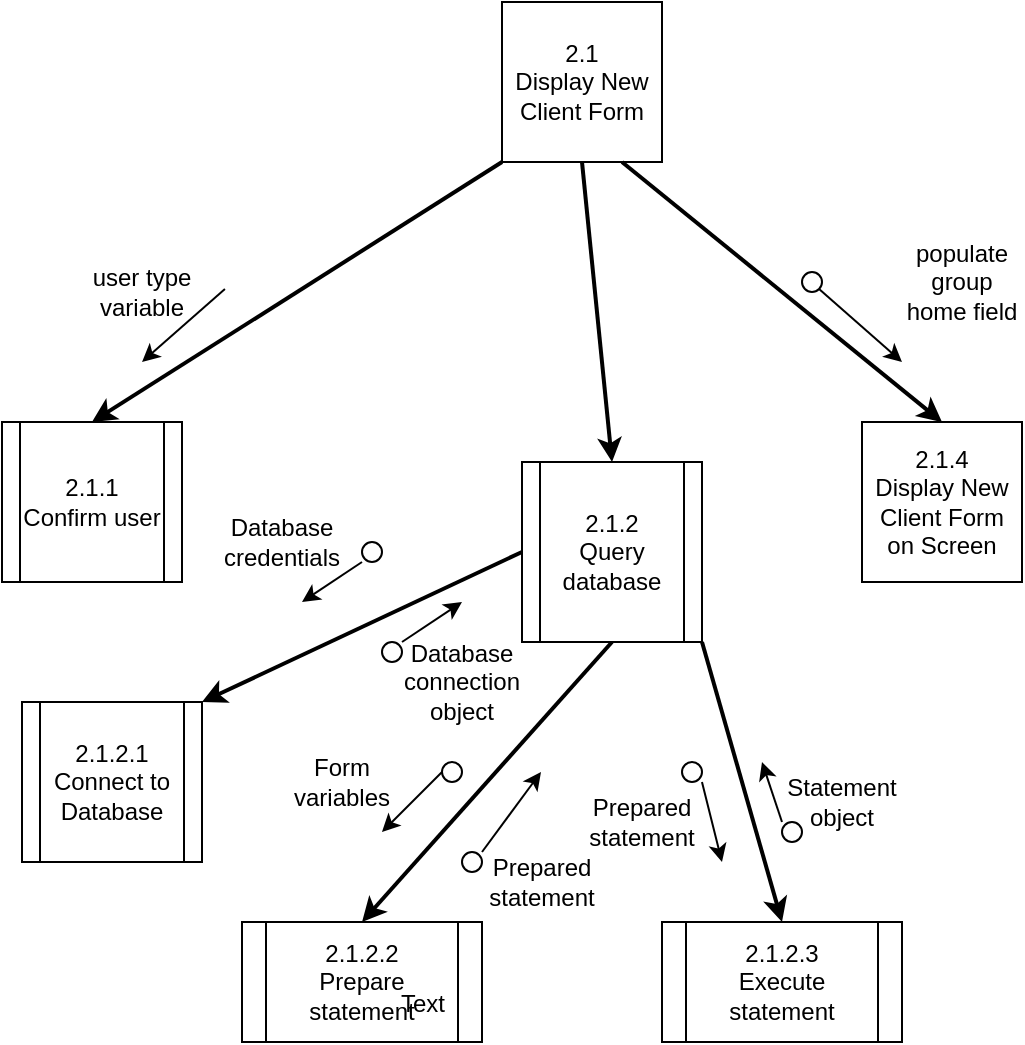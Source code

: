 <mxfile version="12.7.0" type="github" pages="2">
  <diagram id="vJPUer5MD2CjxXL3Lmdu" name="2.1: Display New Client Form">
    <mxGraphModel dx="1038" dy="531" grid="1" gridSize="10" guides="1" tooltips="1" connect="1" arrows="1" fold="1" page="1" pageScale="1" pageWidth="850" pageHeight="1100" math="0" shadow="0">
      <root>
        <mxCell id="0"/>
        <mxCell id="1" parent="0"/>
        <mxCell id="J3k24d4XHYHLtLyoWLFU-1" value="2.1&lt;br&gt;Display New Client Form" style="whiteSpace=wrap;html=1;aspect=fixed;" parent="1" vertex="1">
          <mxGeometry x="350" y="50" width="80" height="80" as="geometry"/>
        </mxCell>
        <mxCell id="J3k24d4XHYHLtLyoWLFU-3" value="2.1.4&lt;br&gt;Display New Client Form on Screen" style="whiteSpace=wrap;html=1;aspect=fixed;" parent="1" vertex="1">
          <mxGeometry x="530" y="260" width="80" height="80" as="geometry"/>
        </mxCell>
        <mxCell id="J3k24d4XHYHLtLyoWLFU-5" value="" style="endArrow=classic;html=1;exitX=0.75;exitY=1;exitDx=0;exitDy=0;strokeWidth=2;entryX=0.5;entryY=0;entryDx=0;entryDy=0;" parent="1" source="J3k24d4XHYHLtLyoWLFU-1" target="J3k24d4XHYHLtLyoWLFU-3" edge="1">
          <mxGeometry width="50" height="50" relative="1" as="geometry">
            <mxPoint x="490" y="220" as="sourcePoint"/>
            <mxPoint x="515" y="250" as="targetPoint"/>
          </mxGeometry>
        </mxCell>
        <mxCell id="J3k24d4XHYHLtLyoWLFU-25" value="" style="endArrow=classic;html=1;strokeWidth=2;entryX=0.5;entryY=0;entryDx=0;entryDy=0;exitX=0.5;exitY=1;exitDx=0;exitDy=0;" parent="1" source="J3k24d4XHYHLtLyoWLFU-1" target="Cp5R7-CdIcK5XXqbTRLu-29" edge="1">
          <mxGeometry width="50" height="50" relative="1" as="geometry">
            <mxPoint x="307.5" y="130" as="sourcePoint"/>
            <mxPoint x="265" y="260" as="targetPoint"/>
          </mxGeometry>
        </mxCell>
        <mxCell id="L90MoupS-Xo4SK0wd8p--1" value="2.1.1&lt;br&gt;Confirm user" style="shape=process;whiteSpace=wrap;html=1;backgroundOutline=1;" parent="1" vertex="1">
          <mxGeometry x="100" y="260" width="90" height="80" as="geometry"/>
        </mxCell>
        <mxCell id="L90MoupS-Xo4SK0wd8p--2" value="" style="endArrow=classic;html=1;strokeWidth=2;entryX=0.5;entryY=0;entryDx=0;entryDy=0;exitX=0;exitY=1;exitDx=0;exitDy=0;" parent="1" source="J3k24d4XHYHLtLyoWLFU-1" target="L90MoupS-Xo4SK0wd8p--1" edge="1">
          <mxGeometry width="50" height="50" relative="1" as="geometry">
            <mxPoint x="350" y="130" as="sourcePoint"/>
            <mxPoint x="405" y="250" as="targetPoint"/>
          </mxGeometry>
        </mxCell>
        <mxCell id="FfGg4vnx21Kcao45wOE4-1" value="" style="endArrow=classic;html=1;exitX=0;exitY=1;exitDx=0;exitDy=0;" parent="1" edge="1">
          <mxGeometry width="50" height="50" relative="1" as="geometry">
            <mxPoint x="211.464" y="193.536" as="sourcePoint"/>
            <mxPoint x="170" y="230" as="targetPoint"/>
          </mxGeometry>
        </mxCell>
        <mxCell id="FfGg4vnx21Kcao45wOE4-9" value="user type variable" style="text;html=1;strokeColor=none;fillColor=none;align=center;verticalAlign=middle;whiteSpace=wrap;rounded=0;" parent="1" vertex="1">
          <mxGeometry x="140" y="185" width="60" height="20" as="geometry"/>
        </mxCell>
        <mxCell id="U_SsDiiy-FIiLgF1zl7--3" value="" style="endArrow=classic;html=1;exitX=1;exitY=1;exitDx=0;exitDy=0;" parent="1" source="U_SsDiiy-FIiLgF1zl7--4" edge="1">
          <mxGeometry width="50" height="50" relative="1" as="geometry">
            <mxPoint x="460" y="180" as="sourcePoint"/>
            <mxPoint x="550" y="230" as="targetPoint"/>
          </mxGeometry>
        </mxCell>
        <mxCell id="U_SsDiiy-FIiLgF1zl7--4" value="" style="ellipse;whiteSpace=wrap;html=1;aspect=fixed;fillColor=#FFFFFF;" parent="1" vertex="1">
          <mxGeometry x="500" y="185" width="10" height="10" as="geometry"/>
        </mxCell>
        <mxCell id="U_SsDiiy-FIiLgF1zl7--6" value="populate group home field" style="text;html=1;strokeColor=none;fillColor=none;align=center;verticalAlign=middle;whiteSpace=wrap;rounded=0;" parent="1" vertex="1">
          <mxGeometry x="550" y="180" width="60" height="20" as="geometry"/>
        </mxCell>
        <mxCell id="Cp5R7-CdIcK5XXqbTRLu-27" value="" style="endArrow=classic;html=1;" edge="1" parent="1">
          <mxGeometry width="50" height="50" relative="1" as="geometry">
            <mxPoint x="180" y="535" as="sourcePoint"/>
            <mxPoint x="180" y="535" as="targetPoint"/>
          </mxGeometry>
        </mxCell>
        <mxCell id="Cp5R7-CdIcK5XXqbTRLu-28" value="" style="endArrow=classic;html=1;strokeWidth=2;entryX=0.5;entryY=0;entryDx=0;entryDy=0;exitX=0.5;exitY=1;exitDx=0;exitDy=0;" edge="1" parent="1" source="Cp5R7-CdIcK5XXqbTRLu-29" target="Cp5R7-CdIcK5XXqbTRLu-43">
          <mxGeometry width="50" height="50" relative="1" as="geometry">
            <mxPoint x="395" y="370" as="sourcePoint"/>
            <mxPoint x="500" y="462.5" as="targetPoint"/>
          </mxGeometry>
        </mxCell>
        <mxCell id="Cp5R7-CdIcK5XXqbTRLu-29" value="2.1.2&lt;br&gt;Query database" style="shape=process;whiteSpace=wrap;html=1;backgroundOutline=1;" vertex="1" parent="1">
          <mxGeometry x="360" y="280" width="90" height="90" as="geometry"/>
        </mxCell>
        <mxCell id="Cp5R7-CdIcK5XXqbTRLu-30" value="2.1.2.1&lt;br&gt;Connect to Database" style="shape=process;whiteSpace=wrap;html=1;backgroundOutline=1;" vertex="1" parent="1">
          <mxGeometry x="110" y="400" width="90" height="80" as="geometry"/>
        </mxCell>
        <mxCell id="Cp5R7-CdIcK5XXqbTRLu-31" value="" style="endArrow=classic;html=1;strokeWidth=2;exitX=0;exitY=0.5;exitDx=0;exitDy=0;entryX=1;entryY=0;entryDx=0;entryDy=0;" edge="1" parent="1" source="Cp5R7-CdIcK5XXqbTRLu-29" target="Cp5R7-CdIcK5XXqbTRLu-30">
          <mxGeometry width="50" height="50" relative="1" as="geometry">
            <mxPoint x="147.5" y="170" as="sourcePoint"/>
            <mxPoint x="195" y="260" as="targetPoint"/>
          </mxGeometry>
        </mxCell>
        <mxCell id="Cp5R7-CdIcK5XXqbTRLu-32" value="" style="ellipse;whiteSpace=wrap;html=1;aspect=fixed;" vertex="1" parent="1">
          <mxGeometry x="440" y="430" width="10" height="10" as="geometry"/>
        </mxCell>
        <mxCell id="Cp5R7-CdIcK5XXqbTRLu-33" value="" style="ellipse;whiteSpace=wrap;html=1;aspect=fixed;" vertex="1" parent="1">
          <mxGeometry x="490" y="460" width="10" height="10" as="geometry"/>
        </mxCell>
        <mxCell id="Cp5R7-CdIcK5XXqbTRLu-34" value="" style="ellipse;whiteSpace=wrap;html=1;aspect=fixed;" vertex="1" parent="1">
          <mxGeometry x="320" y="430" width="10" height="10" as="geometry"/>
        </mxCell>
        <mxCell id="Cp5R7-CdIcK5XXqbTRLu-35" value="" style="ellipse;whiteSpace=wrap;html=1;aspect=fixed;" vertex="1" parent="1">
          <mxGeometry x="330" y="475" width="10" height="10" as="geometry"/>
        </mxCell>
        <mxCell id="Cp5R7-CdIcK5XXqbTRLu-36" value="" style="ellipse;whiteSpace=wrap;html=1;aspect=fixed;" vertex="1" parent="1">
          <mxGeometry x="290" y="370" width="10" height="10" as="geometry"/>
        </mxCell>
        <mxCell id="Cp5R7-CdIcK5XXqbTRLu-37" value="" style="ellipse;whiteSpace=wrap;html=1;aspect=fixed;" vertex="1" parent="1">
          <mxGeometry x="280" y="320" width="10" height="10" as="geometry"/>
        </mxCell>
        <mxCell id="Cp5R7-CdIcK5XXqbTRLu-38" value="Database credentials" style="text;html=1;strokeColor=none;fillColor=none;align=center;verticalAlign=middle;whiteSpace=wrap;rounded=0;" vertex="1" parent="1">
          <mxGeometry x="220" y="310" width="40" height="20" as="geometry"/>
        </mxCell>
        <mxCell id="Cp5R7-CdIcK5XXqbTRLu-39" value="" style="endArrow=classic;html=1;" edge="1" parent="1">
          <mxGeometry width="50" height="50" relative="1" as="geometry">
            <mxPoint x="280" y="330" as="sourcePoint"/>
            <mxPoint x="250" y="350" as="targetPoint"/>
          </mxGeometry>
        </mxCell>
        <mxCell id="Cp5R7-CdIcK5XXqbTRLu-40" value="" style="endArrow=classic;html=1;" edge="1" parent="1">
          <mxGeometry width="50" height="50" relative="1" as="geometry">
            <mxPoint x="300" y="370" as="sourcePoint"/>
            <mxPoint x="330" y="350" as="targetPoint"/>
          </mxGeometry>
        </mxCell>
        <mxCell id="Cp5R7-CdIcK5XXqbTRLu-41" value="Database connection object" style="text;html=1;strokeColor=none;fillColor=none;align=center;verticalAlign=middle;whiteSpace=wrap;rounded=0;" vertex="1" parent="1">
          <mxGeometry x="310" y="380" width="40" height="20" as="geometry"/>
        </mxCell>
        <mxCell id="Cp5R7-CdIcK5XXqbTRLu-42" value="" style="endArrow=classic;html=1;" edge="1" parent="1">
          <mxGeometry width="50" height="50" relative="1" as="geometry">
            <mxPoint x="340" y="475" as="sourcePoint"/>
            <mxPoint x="369.5" y="435" as="targetPoint"/>
          </mxGeometry>
        </mxCell>
        <mxCell id="Cp5R7-CdIcK5XXqbTRLu-43" value="2.1.2.2&lt;br&gt;Prepare statement" style="shape=process;whiteSpace=wrap;html=1;backgroundOutline=1;" vertex="1" parent="1">
          <mxGeometry x="220" y="510" width="120" height="60" as="geometry"/>
        </mxCell>
        <mxCell id="Cp5R7-CdIcK5XXqbTRLu-44" value="2.1.2.3&lt;br&gt;Execute statement" style="shape=process;whiteSpace=wrap;html=1;backgroundOutline=1;" vertex="1" parent="1">
          <mxGeometry x="430" y="510" width="120" height="60" as="geometry"/>
        </mxCell>
        <mxCell id="Cp5R7-CdIcK5XXqbTRLu-45" value="" style="endArrow=classic;html=1;" edge="1" parent="1">
          <mxGeometry width="50" height="50" relative="1" as="geometry">
            <mxPoint x="320" y="435" as="sourcePoint"/>
            <mxPoint x="290" y="465" as="targetPoint"/>
          </mxGeometry>
        </mxCell>
        <mxCell id="Cp5R7-CdIcK5XXqbTRLu-46" value="" style="endArrow=classic;html=1;exitX=1;exitY=1;exitDx=0;exitDy=0;entryX=0.5;entryY=0;entryDx=0;entryDy=0;strokeWidth=2;" edge="1" parent="1" source="Cp5R7-CdIcK5XXqbTRLu-29" target="Cp5R7-CdIcK5XXqbTRLu-44">
          <mxGeometry width="50" height="50" relative="1" as="geometry">
            <mxPoint x="460" y="480" as="sourcePoint"/>
            <mxPoint x="510" y="430" as="targetPoint"/>
          </mxGeometry>
        </mxCell>
        <mxCell id="Cp5R7-CdIcK5XXqbTRLu-47" value="" style="endArrow=classic;html=1;" edge="1" parent="1">
          <mxGeometry width="50" height="50" relative="1" as="geometry">
            <mxPoint x="450" y="440" as="sourcePoint"/>
            <mxPoint x="460" y="480" as="targetPoint"/>
          </mxGeometry>
        </mxCell>
        <mxCell id="Cp5R7-CdIcK5XXqbTRLu-48" value="" style="endArrow=classic;html=1;" edge="1" parent="1">
          <mxGeometry width="50" height="50" relative="1" as="geometry">
            <mxPoint x="490" y="460" as="sourcePoint"/>
            <mxPoint x="480" y="430" as="targetPoint"/>
          </mxGeometry>
        </mxCell>
        <mxCell id="Cp5R7-CdIcK5XXqbTRLu-49" value="Form variables" style="text;html=1;strokeColor=none;fillColor=none;align=center;verticalAlign=middle;whiteSpace=wrap;rounded=0;" vertex="1" parent="1">
          <mxGeometry x="250" y="430" width="40" height="20" as="geometry"/>
        </mxCell>
        <mxCell id="Cp5R7-CdIcK5XXqbTRLu-50" value="Prepared statement" style="text;html=1;strokeColor=none;fillColor=none;align=center;verticalAlign=middle;whiteSpace=wrap;rounded=0;" vertex="1" parent="1">
          <mxGeometry x="350" y="480" width="40" height="20" as="geometry"/>
        </mxCell>
        <mxCell id="Cp5R7-CdIcK5XXqbTRLu-51" value="Prepared statement" style="text;html=1;strokeColor=none;fillColor=none;align=center;verticalAlign=middle;whiteSpace=wrap;rounded=0;" vertex="1" parent="1">
          <mxGeometry x="400" y="450" width="40" height="20" as="geometry"/>
        </mxCell>
        <mxCell id="Cp5R7-CdIcK5XXqbTRLu-52" value="Statement object" style="text;html=1;strokeColor=none;fillColor=none;align=center;verticalAlign=middle;whiteSpace=wrap;rounded=0;" vertex="1" parent="1">
          <mxGeometry x="500" y="440" width="40" height="20" as="geometry"/>
        </mxCell>
        <mxCell id="Cp5R7-CdIcK5XXqbTRLu-53" value="Text" style="text;html=1;align=center;verticalAlign=middle;resizable=0;points=[];autosize=1;" vertex="1" parent="1">
          <mxGeometry x="290" y="541" width="40" height="20" as="geometry"/>
        </mxCell>
      </root>
    </mxGraphModel>
  </diagram>
  <diagram id="nISazEQw0b3gAjmlYJ5J" name="2.2: Add Client Info to Client Table">
        <mxGraphModel dx="1422" dy="796" grid="1" gridSize="10" guides="1" tooltips="1" connect="1" arrows="1" fold="1" page="1" pageScale="1" pageWidth="850" pageHeight="1100" math="0" shadow="0">
            <root>
                <mxCell id="TApKO4t_a85Z9XOLjcWy-0"/>
                <mxCell id="TApKO4t_a85Z9XOLjcWy-1" parent="TApKO4t_a85Z9XOLjcWy-0"/>
                <mxCell id="TApKO4t_a85Z9XOLjcWy-2" value="2.2&lt;br&gt;Add Client Info Into&amp;nbsp; Client Table" style="whiteSpace=wrap;html=1;aspect=fixed;" parent="TApKO4t_a85Z9XOLjcWy-1" vertex="1">
                    <mxGeometry x="420" y="70" width="80" height="80" as="geometry"/>
                  </mxCell>
                <mxCell id="TApKO4t_a85Z9XOLjcWy-3" value="" style="endArrow=classic;html=1;exitX=0.25;exitY=1;exitDx=0;exitDy=0;entryX=0.5;entryY=0;entryDx=0;entryDy=0;strokeWidth=2;" parent="TApKO4t_a85Z9XOLjcWy-1" source="TApKO4t_a85Z9XOLjcWy-2" target="TApKO4t_a85Z9XOLjcWy-4" edge="1">
                    <mxGeometry width="50" height="50" relative="1" as="geometry">
                        <mxPoint x="310" y="190" as="sourcePoint"/>
                        <mxPoint x="160" y="270" as="targetPoint"/>
                      </mxGeometry>
                  </mxCell>
                <mxCell id="TApKO4t_a85Z9XOLjcWy-4" value="&lt;span style=&quot;white-space: normal&quot;&gt;2.2.1&lt;br&gt;&lt;/span&gt;Retrieve Submitted Form Data" style="shape=process;whiteSpace=wrap;html=1;backgroundOutline=1;" parent="TApKO4t_a85Z9XOLjcWy-1" vertex="1">
                    <mxGeometry x="220" y="370" width="90" height="80" as="geometry"/>
                  </mxCell>
                <mxCell id="TApKO4t_a85Z9XOLjcWy-5" value="&lt;span style=&quot;white-space: normal&quot;&gt;2.2.2&lt;br&gt;&lt;/span&gt;Verify Submitted Form Data" style="shape=process;whiteSpace=wrap;html=1;backgroundOutline=1;" parent="TApKO4t_a85Z9XOLjcWy-1" vertex="1">
                    <mxGeometry x="415" y="370" width="90" height="80" as="geometry"/>
                  </mxCell>
                <mxCell id="TApKO4t_a85Z9XOLjcWy-6" value="" style="endArrow=classic;html=1;exitX=0.5;exitY=1;exitDx=0;exitDy=0;entryX=0.5;entryY=0;entryDx=0;entryDy=0;strokeWidth=2;" parent="TApKO4t_a85Z9XOLjcWy-1" source="TApKO4t_a85Z9XOLjcWy-2" target="TApKO4t_a85Z9XOLjcWy-5" edge="1">
                    <mxGeometry width="50" height="50" relative="1" as="geometry">
                        <mxPoint x="467.5" y="170" as="sourcePoint"/>
                        <mxPoint x="262.5" y="290" as="targetPoint"/>
                      </mxGeometry>
                  </mxCell>
                <mxCell id="TApKO4t_a85Z9XOLjcWy-7" value="" style="endArrow=classic;html=1;strokeWidth=2;entryX=0.5;entryY=0;entryDx=0;entryDy=0;exitX=0.863;exitY=1.013;exitDx=0;exitDy=0;exitPerimeter=0;" parent="TApKO4t_a85Z9XOLjcWy-1" source="TApKO4t_a85Z9XOLjcWy-2" target="TApKO4t_a85Z9XOLjcWy-8" edge="1">
                    <mxGeometry width="50" height="50" relative="1" as="geometry">
                        <mxPoint x="520" y="153" as="sourcePoint"/>
                        <mxPoint x="560" y="270" as="targetPoint"/>
                      </mxGeometry>
                  </mxCell>
                <mxCell id="TApKO4t_a85Z9XOLjcWy-8" value="2.2.3&lt;br&gt;Insert Submitted Form Data Into Client Table" style="whiteSpace=wrap;html=1;aspect=fixed;" parent="TApKO4t_a85Z9XOLjcWy-1" vertex="1">
                    <mxGeometry x="640" y="370" width="90" height="90" as="geometry"/>
                  </mxCell>
                <mxCell id="TApKO4t_a85Z9XOLjcWy-9" value="" style="endArrow=classic;html=1;curved=1;" parent="TApKO4t_a85Z9XOLjcWy-1" edge="1">
                    <mxGeometry width="50" height="50" relative="1" as="geometry">
                        <mxPoint x="455" y="150.0" as="sourcePoint"/>
                        <mxPoint x="430" y="150" as="targetPoint"/>
                        <Array as="points">
                            <mxPoint x="490" y="160"/>
                            <mxPoint x="470" y="180"/>
                            <mxPoint x="410" y="180"/>
                            <mxPoint x="400" y="160"/>
                          </Array>
                      </mxGeometry>
                  </mxCell>
                <mxCell id="sJTGA609bL16oyhqA8fa-2" value="" style="endArrow=classic;html=1;exitX=1;exitY=1;exitDx=0;exitDy=0;" edge="1" parent="TApKO4t_a85Z9XOLjcWy-1" source="sJTGA609bL16oyhqA8fa-3">
                    <mxGeometry width="50" height="50" relative="1" as="geometry">
                        <mxPoint x="195" y="290" as="sourcePoint"/>
                        <mxPoint x="640" y="350" as="targetPoint"/>
                      </mxGeometry>
                  </mxCell>
                <mxCell id="sJTGA609bL16oyhqA8fa-3" value="" style="ellipse;whiteSpace=wrap;html=1;aspect=fixed;fillColor=#FFFFFF;" vertex="1" parent="TApKO4t_a85Z9XOLjcWy-1">
                    <mxGeometry x="590" y="290" width="10" height="10" as="geometry"/>
                  </mxCell>
                <mxCell id="sJTGA609bL16oyhqA8fa-4" value="" style="endArrow=classic;html=1;exitX=0.5;exitY=0;exitDx=0;exitDy=0;" edge="1" parent="TApKO4t_a85Z9XOLjcWy-1" source="sJTGA609bL16oyhqA8fa-5">
                    <mxGeometry width="50" height="50" relative="1" as="geometry">
                        <mxPoint x="205" y="300" as="sourcePoint"/>
                        <mxPoint x="475" y="240" as="targetPoint"/>
                      </mxGeometry>
                  </mxCell>
                <mxCell id="sJTGA609bL16oyhqA8fa-5" value="" style="ellipse;whiteSpace=wrap;html=1;aspect=fixed;fillColor=#000000;strokeColor=#82b366;" vertex="1" parent="TApKO4t_a85Z9XOLjcWy-1">
                    <mxGeometry x="470" y="290" width="10" height="10" as="geometry"/>
                  </mxCell>
                <mxCell id="sJTGA609bL16oyhqA8fa-6" value="" style="endArrow=classic;html=1;exitX=0.5;exitY=1;exitDx=0;exitDy=0;" edge="1" parent="TApKO4t_a85Z9XOLjcWy-1" source="sJTGA609bL16oyhqA8fa-7">
                    <mxGeometry width="50" height="50" relative="1" as="geometry">
                        <mxPoint x="215" y="310" as="sourcePoint"/>
                        <mxPoint x="445" y="300" as="targetPoint"/>
                      </mxGeometry>
                  </mxCell>
                <mxCell id="sJTGA609bL16oyhqA8fa-7" value="" style="ellipse;whiteSpace=wrap;html=1;aspect=fixed;fillColor=#FFFFFF;" vertex="1" parent="TApKO4t_a85Z9XOLjcWy-1">
                    <mxGeometry x="440" y="240" width="10" height="10" as="geometry"/>
                  </mxCell>
                <mxCell id="sJTGA609bL16oyhqA8fa-8" value="" style="endArrow=classic;html=1;exitX=0;exitY=1;exitDx=0;exitDy=0;" edge="1" parent="TApKO4t_a85Z9XOLjcWy-1" source="sJTGA609bL16oyhqA8fa-9">
                    <mxGeometry width="50" height="50" relative="1" as="geometry">
                        <mxPoint x="225" y="320" as="sourcePoint"/>
                        <mxPoint x="360" y="280" as="targetPoint"/>
                      </mxGeometry>
                  </mxCell>
                <mxCell id="sJTGA609bL16oyhqA8fa-9" value="" style="ellipse;whiteSpace=wrap;html=1;aspect=fixed;fillColor=#FFFFFF;" vertex="1" parent="TApKO4t_a85Z9XOLjcWy-1">
                    <mxGeometry x="310" y="330" width="10" height="10" as="geometry"/>
                  </mxCell>
                <mxCell id="sJTGA609bL16oyhqA8fa-25" value="form variables" style="text;html=1;strokeColor=none;fillColor=none;align=center;verticalAlign=middle;whiteSpace=wrap;rounded=0;" vertex="1" parent="TApKO4t_a85Z9XOLjcWy-1">
                    <mxGeometry x="320" y="310" width="60" height="20" as="geometry"/>
                  </mxCell>
                <mxCell id="sJTGA609bL16oyhqA8fa-26" value="correct format" style="text;html=1;strokeColor=none;fillColor=none;align=center;verticalAlign=middle;whiteSpace=wrap;rounded=0;" vertex="1" parent="TApKO4t_a85Z9XOLjcWy-1">
                    <mxGeometry x="470" y="260" width="60" height="20" as="geometry"/>
                  </mxCell>
                <mxCell id="sJTGA609bL16oyhqA8fa-27" value="form variables" style="text;html=1;strokeColor=none;fillColor=none;align=center;verticalAlign=middle;whiteSpace=wrap;rounded=0;" vertex="1" parent="TApKO4t_a85Z9XOLjcWy-1">
                    <mxGeometry x="390" y="260" width="60" height="20" as="geometry"/>
                  </mxCell>
                <mxCell id="sJTGA609bL16oyhqA8fa-28" value="input variables in to client table&amp;nbsp;" style="text;html=1;strokeColor=none;fillColor=none;align=center;verticalAlign=middle;whiteSpace=wrap;rounded=0;" vertex="1" parent="TApKO4t_a85Z9XOLjcWy-1">
                    <mxGeometry x="550" y="320" width="60" height="20" as="geometry"/>
                  </mxCell>
                <mxCell id="zA49gg9Ee0Vse8uAWNZw-0" value="Text" style="text;html=1;align=center;verticalAlign=middle;resizable=0;points=[];autosize=1;" vertex="1" parent="TApKO4t_a85Z9XOLjcWy-1">
                    <mxGeometry x="1497" y="344" width="40" height="20" as="geometry"/>
                  </mxCell>
                <mxCell id="zA49gg9Ee0Vse8uAWNZw-1" style="edgeStyle=orthogonalEdgeStyle;rounded=0;orthogonalLoop=1;jettySize=auto;html=1;exitX=0.5;exitY=1;exitDx=0;exitDy=0;" edge="1" parent="TApKO4t_a85Z9XOLjcWy-1" source="sJTGA609bL16oyhqA8fa-26" target="sJTGA609bL16oyhqA8fa-26">
                    <mxGeometry relative="1" as="geometry"/>
                  </mxCell>
              </root>
          </mxGraphModel>
      </diagram>
</mxfile>
